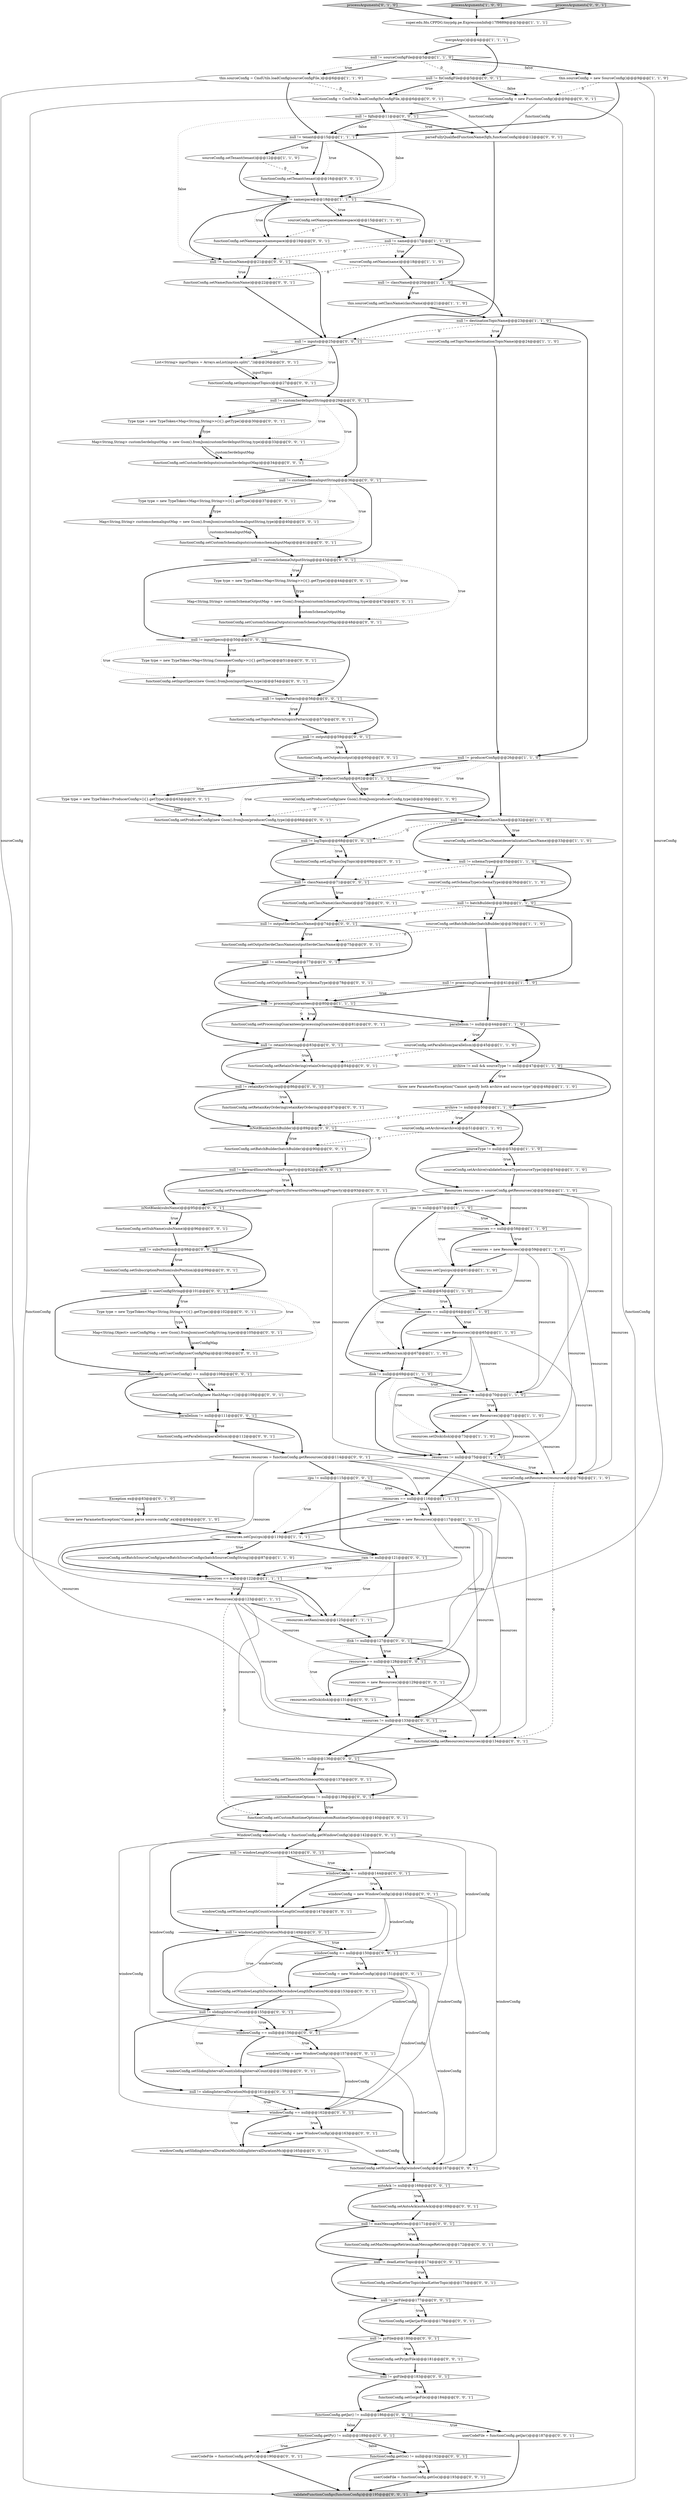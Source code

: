 digraph {
109 [style = filled, label = "null != customSchemaInputString@@@36@@@['0', '0', '1']", fillcolor = white, shape = diamond image = "AAA0AAABBB3BBB"];
151 [style = filled, label = "windowConfig.setWindowLengthDurationMs(windowLengthDurationMs)@@@153@@@['0', '0', '1']", fillcolor = white, shape = ellipse image = "AAA0AAABBB3BBB"];
139 [style = filled, label = "null != windowLengthDurationMs@@@149@@@['0', '0', '1']", fillcolor = white, shape = diamond image = "AAA0AAABBB3BBB"];
22 [style = filled, label = "sourceConfig.setTopicName(destinationTopicName)@@@24@@@['1', '1', '0']", fillcolor = white, shape = ellipse image = "AAA0AAABBB1BBB"];
96 [style = filled, label = "autoAck != null@@@168@@@['0', '0', '1']", fillcolor = white, shape = diamond image = "AAA0AAABBB3BBB"];
148 [style = filled, label = "functionConfig.setInputs(inputTopics)@@@27@@@['0', '0', '1']", fillcolor = white, shape = ellipse image = "AAA0AAABBB3BBB"];
167 [style = filled, label = "timeoutMs != null@@@136@@@['0', '0', '1']", fillcolor = white, shape = diamond image = "AAA0AAABBB3BBB"];
0 [style = filled, label = "sourceConfig.setResources(resources)@@@76@@@['1', '1', '0']", fillcolor = white, shape = ellipse image = "AAA0AAABBB1BBB"];
108 [style = filled, label = "Type type = new TypeToken<Map<String,String>>(){}.getType()@@@44@@@['0', '0', '1']", fillcolor = white, shape = ellipse image = "AAA0AAABBB3BBB"];
114 [style = filled, label = "null != topicsPattern@@@56@@@['0', '0', '1']", fillcolor = white, shape = diamond image = "AAA0AAABBB3BBB"];
3 [style = filled, label = "null != schemaType@@@35@@@['1', '1', '0']", fillcolor = white, shape = diamond image = "AAA0AAABBB1BBB"];
21 [style = filled, label = "resources = new Resources()@@@71@@@['1', '1', '0']", fillcolor = white, shape = ellipse image = "AAA0AAABBB1BBB"];
51 [style = filled, label = "resources.setRam(ram)@@@67@@@['1', '1', '0']", fillcolor = white, shape = ellipse image = "AAA0AAABBB1BBB"];
83 [style = filled, label = "null != customSerdeInputString@@@29@@@['0', '0', '1']", fillcolor = white, shape = diamond image = "AAA0AAABBB3BBB"];
105 [style = filled, label = "ram != null@@@121@@@['0', '0', '1']", fillcolor = white, shape = diamond image = "AAA0AAABBB3BBB"];
11 [style = filled, label = "this.sourceConfig = CmdUtils.loadConfig(sourceConfigFile,)@@@6@@@['1', '1', '0']", fillcolor = white, shape = ellipse image = "AAA0AAABBB1BBB"];
133 [style = filled, label = "functionConfig.setUserConfig(new HashMap<>())@@@109@@@['0', '0', '1']", fillcolor = white, shape = ellipse image = "AAA0AAABBB3BBB"];
28 [style = filled, label = "sourceConfig.setBatchBuilder(batchBuilder)@@@39@@@['1', '1', '0']", fillcolor = white, shape = ellipse image = "AAA0AAABBB1BBB"];
17 [style = filled, label = "null != destinationTopicName@@@23@@@['1', '1', '0']", fillcolor = white, shape = diamond image = "AAA0AAABBB1BBB"];
118 [style = filled, label = "functionConfig.setWindowConfig(windowConfig)@@@167@@@['0', '0', '1']", fillcolor = white, shape = ellipse image = "AAA0AAABBB3BBB"];
156 [style = filled, label = "windowConfig = new WindowConfig()@@@145@@@['0', '0', '1']", fillcolor = white, shape = ellipse image = "AAA0AAABBB3BBB"];
112 [style = filled, label = "WindowConfig windowConfig = functionConfig.getWindowConfig()@@@142@@@['0', '0', '1']", fillcolor = white, shape = ellipse image = "AAA0AAABBB3BBB"];
134 [style = filled, label = "functionConfig.setRetainKeyOrdering(retainKeyOrdering)@@@87@@@['0', '0', '1']", fillcolor = white, shape = ellipse image = "AAA0AAABBB3BBB"];
49 [style = filled, label = "sourceConfig.setNamespace(namespace)@@@15@@@['1', '1', '0']", fillcolor = white, shape = ellipse image = "AAA0AAABBB1BBB"];
24 [style = filled, label = "Resources resources = sourceConfig.getResources()@@@56@@@['1', '1', '0']", fillcolor = white, shape = ellipse image = "AAA0AAABBB1BBB"];
26 [style = filled, label = "null != deserializationClassName@@@32@@@['1', '1', '0']", fillcolor = white, shape = diamond image = "AAA0AAABBB1BBB"];
52 [style = filled, label = "null != sourceConfigFile@@@5@@@['1', '1', '0']", fillcolor = white, shape = diamond image = "AAA0AAABBB1BBB"];
106 [style = filled, label = "customRuntimeOptions != null@@@139@@@['0', '0', '1']", fillcolor = white, shape = diamond image = "AAA0AAABBB3BBB"];
40 [style = filled, label = "sourceConfig.setSchemaType(schemaType)@@@36@@@['1', '1', '0']", fillcolor = white, shape = ellipse image = "AAA0AAABBB1BBB"];
130 [style = filled, label = "null != retainOrdering@@@83@@@['0', '0', '1']", fillcolor = white, shape = diamond image = "AAA0AAABBB3BBB"];
69 [style = filled, label = "functionConfig.setOutputSerdeClassName(outputSerdeClassName)@@@75@@@['0', '0', '1']", fillcolor = white, shape = ellipse image = "AAA0AAABBB3BBB"];
50 [style = filled, label = "sourceConfig.setProducerConfig(new Gson().fromJson(producerConfig,type))@@@30@@@['1', '1', '0']", fillcolor = white, shape = ellipse image = "AAA0AAABBB1BBB"];
142 [style = filled, label = "null != customSchemaOutputString@@@43@@@['0', '0', '1']", fillcolor = white, shape = diamond image = "AAA0AAABBB3BBB"];
131 [style = filled, label = "functionConfig.setPy(pyFile)@@@181@@@['0', '0', '1']", fillcolor = white, shape = ellipse image = "AAA0AAABBB3BBB"];
70 [style = filled, label = "null != inputs@@@25@@@['0', '0', '1']", fillcolor = white, shape = diamond image = "AAA0AAABBB3BBB"];
103 [style = filled, label = "Type type = new TypeToken<Map<String,String>>(){}.getType()@@@30@@@['0', '0', '1']", fillcolor = white, shape = ellipse image = "AAA0AAABBB3BBB"];
23 [style = filled, label = "this.sourceConfig.setClassName(className)@@@21@@@['1', '1', '0']", fillcolor = white, shape = ellipse image = "AAA0AAABBB1BBB"];
58 [style = filled, label = "throw new ParameterException(\"Cannot parse source-config\",ex)@@@84@@@['0', '1', '0']", fillcolor = white, shape = ellipse image = "AAA1AAABBB2BBB"];
74 [style = filled, label = "null != inputSpecs@@@50@@@['0', '0', '1']", fillcolor = white, shape = diamond image = "AAA0AAABBB3BBB"];
29 [style = filled, label = "sourceConfig.setTenant(tenant)@@@12@@@['1', '1', '0']", fillcolor = white, shape = ellipse image = "AAA0AAABBB1BBB"];
65 [style = filled, label = "functionConfig.setSubscriptionPosition(subsPosition)@@@99@@@['0', '0', '1']", fillcolor = white, shape = ellipse image = "AAA0AAABBB3BBB"];
75 [style = filled, label = "windowConfig.setSlidingIntervalDurationMs(slidingIntervalDurationMs)@@@165@@@['0', '0', '1']", fillcolor = white, shape = ellipse image = "AAA0AAABBB3BBB"];
1 [style = filled, label = "this.sourceConfig = new SourceConfig()@@@9@@@['1', '1', '0']", fillcolor = white, shape = ellipse image = "AAA0AAABBB1BBB"];
152 [style = filled, label = "Type type = new TypeToken<Map<String,String>>(){}.getType()@@@37@@@['0', '0', '1']", fillcolor = white, shape = ellipse image = "AAA0AAABBB3BBB"];
132 [style = filled, label = "null != subsPosition@@@98@@@['0', '0', '1']", fillcolor = white, shape = diamond image = "AAA0AAABBB3BBB"];
60 [style = filled, label = "windowConfig == null@@@144@@@['0', '0', '1']", fillcolor = white, shape = diamond image = "AAA0AAABBB3BBB"];
104 [style = filled, label = "Resources resources = functionConfig.getResources()@@@114@@@['0', '0', '1']", fillcolor = white, shape = ellipse image = "AAA0AAABBB3BBB"];
147 [style = filled, label = "null != maxMessageRetries@@@171@@@['0', '0', '1']", fillcolor = white, shape = diamond image = "AAA0AAABBB3BBB"];
48 [style = filled, label = "sourceConfig.setBatchSourceConfig(parseBatchSourceConfigs(batchSourceConfigString))@@@87@@@['1', '1', '0']", fillcolor = white, shape = ellipse image = "AAA0AAABBB1BBB"];
31 [style = filled, label = "super.edu.fdu.CPPDG.tinypdg.pe.ExpressionInfo@17f9889@@@3@@@['1', '1', '1']", fillcolor = white, shape = ellipse image = "AAA0AAABBB1BBB"];
88 [style = filled, label = "disk != null@@@127@@@['0', '0', '1']", fillcolor = white, shape = diamond image = "AAA0AAABBB3BBB"];
36 [style = filled, label = "resources = new Resources()@@@123@@@['1', '1', '1']", fillcolor = white, shape = ellipse image = "AAA0AAABBB1BBB"];
138 [style = filled, label = "functionConfig.getGo() != null@@@192@@@['0', '0', '1']", fillcolor = white, shape = diamond image = "AAA0AAABBB3BBB"];
160 [style = filled, label = "null != slidingIntervalDurationMs@@@161@@@['0', '0', '1']", fillcolor = white, shape = diamond image = "AAA0AAABBB3BBB"];
166 [style = filled, label = "resources != null@@@133@@@['0', '0', '1']", fillcolor = white, shape = diamond image = "AAA0AAABBB3BBB"];
113 [style = filled, label = "functionConfig = CmdUtils.loadConfig(fnConfigFile,)@@@6@@@['0', '0', '1']", fillcolor = white, shape = ellipse image = "AAA0AAABBB3BBB"];
146 [style = filled, label = "functionConfig.setCustomSchemaInputs(customschemaInputMap)@@@41@@@['0', '0', '1']", fillcolor = white, shape = ellipse image = "AAA0AAABBB3BBB"];
125 [style = filled, label = "functionConfig.setBatchBuilder(batchBuilder)@@@90@@@['0', '0', '1']", fillcolor = white, shape = ellipse image = "AAA0AAABBB3BBB"];
168 [style = filled, label = "functionConfig.setProcessingGuarantees(processingGuarantees)@@@81@@@['0', '0', '1']", fillcolor = white, shape = ellipse image = "AAA0AAABBB3BBB"];
102 [style = filled, label = "null != fqfn@@@11@@@['0', '0', '1']", fillcolor = white, shape = diamond image = "AAA0AAABBB3BBB"];
63 [style = filled, label = "functionConfig.setCustomSerdeInputs(customSerdeInputMap)@@@34@@@['0', '0', '1']", fillcolor = white, shape = ellipse image = "AAA0AAABBB3BBB"];
99 [style = filled, label = "functionConfig.setProducerConfig(new Gson().fromJson(producerConfig,type))@@@66@@@['0', '0', '1']", fillcolor = white, shape = ellipse image = "AAA0AAABBB3BBB"];
2 [style = filled, label = "sourceConfig.setParallelism(parallelism)@@@45@@@['1', '1', '0']", fillcolor = white, shape = ellipse image = "AAA0AAABBB1BBB"];
8 [style = filled, label = "resources.setCpu(cpu)@@@119@@@['1', '1', '1']", fillcolor = white, shape = ellipse image = "AAA0AAABBB1BBB"];
123 [style = filled, label = "Map<String,String> customSchemaOutputMap = new Gson().fromJson(customSchemaOutputString,type)@@@47@@@['0', '0', '1']", fillcolor = white, shape = ellipse image = "AAA0AAABBB3BBB"];
94 [style = filled, label = "userCodeFile = functionConfig.getPy()@@@190@@@['0', '0', '1']", fillcolor = white, shape = ellipse image = "AAA0AAABBB3BBB"];
172 [style = filled, label = "userCodeFile = functionConfig.getJar()@@@187@@@['0', '0', '1']", fillcolor = white, shape = ellipse image = "AAA0AAABBB3BBB"];
81 [style = filled, label = "null != outputSerdeClassName@@@74@@@['0', '0', '1']", fillcolor = white, shape = diamond image = "AAA0AAABBB3BBB"];
47 [style = filled, label = "resources.setRam(ram)@@@125@@@['1', '1', '1']", fillcolor = white, shape = ellipse image = "AAA0AAABBB1BBB"];
87 [style = filled, label = "functionConfig.setRetainOrdering(retainOrdering)@@@84@@@['0', '0', '1']", fillcolor = white, shape = ellipse image = "AAA0AAABBB3BBB"];
124 [style = filled, label = "null != schemaType@@@77@@@['0', '0', '1']", fillcolor = white, shape = diamond image = "AAA0AAABBB3BBB"];
10 [style = filled, label = "resources != null@@@75@@@['1', '1', '0']", fillcolor = white, shape = diamond image = "AAA0AAABBB1BBB"];
170 [style = filled, label = "functionConfig.setUserConfig(userConfigMap)@@@106@@@['0', '0', '1']", fillcolor = white, shape = ellipse image = "AAA0AAABBB3BBB"];
68 [style = filled, label = "functionConfig.setTopicsPattern(topicsPattern)@@@57@@@['0', '0', '1']", fillcolor = white, shape = ellipse image = "AAA0AAABBB3BBB"];
122 [style = filled, label = "parallelism != null@@@111@@@['0', '0', '1']", fillcolor = white, shape = diamond image = "AAA0AAABBB3BBB"];
55 [style = filled, label = "null != className@@@20@@@['1', '1', '0']", fillcolor = white, shape = diamond image = "AAA0AAABBB1BBB"];
164 [style = filled, label = "functionConfig.setAutoAck(autoAck)@@@169@@@['0', '0', '1']", fillcolor = white, shape = ellipse image = "AAA0AAABBB3BBB"];
85 [style = filled, label = "functionConfig.setClassName(className)@@@72@@@['0', '0', '1']", fillcolor = white, shape = ellipse image = "AAA0AAABBB3BBB"];
91 [style = filled, label = "windowConfig = new WindowConfig()@@@163@@@['0', '0', '1']", fillcolor = white, shape = ellipse image = "AAA0AAABBB3BBB"];
61 [style = filled, label = "null != pyFile@@@180@@@['0', '0', '1']", fillcolor = white, shape = diamond image = "AAA0AAABBB3BBB"];
161 [style = filled, label = "null != logTopic@@@68@@@['0', '0', '1']", fillcolor = white, shape = diamond image = "AAA0AAABBB3BBB"];
59 [style = filled, label = "processArguments['0', '1', '0']", fillcolor = lightgray, shape = diamond image = "AAA0AAABBB2BBB"];
92 [style = filled, label = "validateFunctionConfigs(functionConfig)@@@195@@@['0', '0', '1']", fillcolor = lightgray, shape = ellipse image = "AAA0AAABBB3BBB"];
62 [style = filled, label = "functionConfig.setInputSpecs(new Gson().fromJson(inputSpecs,type))@@@54@@@['0', '0', '1']", fillcolor = white, shape = ellipse image = "AAA0AAABBB3BBB"];
67 [style = filled, label = "null != userConfigString@@@101@@@['0', '0', '1']", fillcolor = white, shape = diamond image = "AAA0AAABBB3BBB"];
159 [style = filled, label = "resources.setDisk(disk)@@@131@@@['0', '0', '1']", fillcolor = white, shape = ellipse image = "AAA0AAABBB3BBB"];
165 [style = filled, label = "Map<String,String> customSerdeInputMap = new Gson().fromJson(customSerdeInputString,type)@@@33@@@['0', '0', '1']", fillcolor = white, shape = ellipse image = "AAA0AAABBB3BBB"];
101 [style = filled, label = "isNotBlank(batchBuilder)@@@89@@@['0', '0', '1']", fillcolor = white, shape = diamond image = "AAA0AAABBB3BBB"];
7 [style = filled, label = "resources == null@@@116@@@['1', '1', '1']", fillcolor = white, shape = diamond image = "AAA0AAABBB1BBB"];
126 [style = filled, label = "functionConfig.setTenant(tenant)@@@16@@@['0', '0', '1']", fillcolor = white, shape = ellipse image = "AAA0AAABBB3BBB"];
149 [style = filled, label = "windowConfig.setWindowLengthCount(windowLengthCount)@@@147@@@['0', '0', '1']", fillcolor = white, shape = ellipse image = "AAA0AAABBB3BBB"];
15 [style = filled, label = "sourceType != null@@@53@@@['1', '1', '0']", fillcolor = white, shape = diamond image = "AAA0AAABBB1BBB"];
39 [style = filled, label = "resources = new Resources()@@@117@@@['1', '1', '1']", fillcolor = white, shape = ellipse image = "AAA0AAABBB1BBB"];
53 [style = filled, label = "processArguments['1', '0', '0']", fillcolor = lightgray, shape = diamond image = "AAA0AAABBB1BBB"];
121 [style = filled, label = "cpu != null@@@115@@@['0', '0', '1']", fillcolor = white, shape = diamond image = "AAA0AAABBB3BBB"];
73 [style = filled, label = "Type type = new TypeToken<ProducerConfig>(){}.getType()@@@63@@@['0', '0', '1']", fillcolor = white, shape = ellipse image = "AAA0AAABBB3BBB"];
12 [style = filled, label = "mergeArgs()@@@4@@@['1', '1', '1']", fillcolor = white, shape = ellipse image = "AAA0AAABBB1BBB"];
9 [style = filled, label = "null != producerConfig@@@62@@@['1', '1', '1']", fillcolor = white, shape = diamond image = "AAA0AAABBB1BBB"];
111 [style = filled, label = "userCodeFile = functionConfig.getGo()@@@193@@@['0', '0', '1']", fillcolor = white, shape = ellipse image = "AAA0AAABBB3BBB"];
107 [style = filled, label = "functionConfig.setCustomRuntimeOptions(customRuntimeOptions)@@@140@@@['0', '0', '1']", fillcolor = white, shape = ellipse image = "AAA0AAABBB3BBB"];
153 [style = filled, label = "functionConfig.setJar(jarFile)@@@178@@@['0', '0', '1']", fillcolor = white, shape = ellipse image = "AAA0AAABBB3BBB"];
140 [style = filled, label = "null != slidingIntervalCount@@@155@@@['0', '0', '1']", fillcolor = white, shape = diamond image = "AAA0AAABBB3BBB"];
64 [style = filled, label = "windowConfig = new WindowConfig()@@@157@@@['0', '0', '1']", fillcolor = white, shape = ellipse image = "AAA0AAABBB3BBB"];
34 [style = filled, label = "null != processingGuarantees@@@80@@@['1', '1', '1']", fillcolor = white, shape = diamond image = "AAA0AAABBB1BBB"];
157 [style = filled, label = "null != retainKeyOrdering@@@86@@@['0', '0', '1']", fillcolor = white, shape = diamond image = "AAA0AAABBB3BBB"];
171 [style = filled, label = "windowConfig = new WindowConfig()@@@151@@@['0', '0', '1']", fillcolor = white, shape = ellipse image = "AAA0AAABBB3BBB"];
158 [style = filled, label = "Map<String,Object> userConfigMap = new Gson().fromJson(userConfigString,type)@@@105@@@['0', '0', '1']", fillcolor = white, shape = ellipse image = "AAA0AAABBB3BBB"];
16 [style = filled, label = "sourceConfig.setArchive(validateSourceType(sourceType))@@@54@@@['1', '1', '0']", fillcolor = white, shape = ellipse image = "AAA0AAABBB1BBB"];
143 [style = filled, label = "parseFullyQualifiedFunctionName(fqfn,functionConfig)@@@12@@@['0', '0', '1']", fillcolor = white, shape = ellipse image = "AAA0AAABBB3BBB"];
141 [style = filled, label = "null != deadLetterTopic@@@174@@@['0', '0', '1']", fillcolor = white, shape = diamond image = "AAA0AAABBB3BBB"];
90 [style = filled, label = "resources == null@@@128@@@['0', '0', '1']", fillcolor = white, shape = diamond image = "AAA0AAABBB3BBB"];
89 [style = filled, label = "functionConfig.setName(functionName)@@@22@@@['0', '0', '1']", fillcolor = white, shape = ellipse image = "AAA0AAABBB3BBB"];
71 [style = filled, label = "functionConfig.setOutputSchemaType(schemaType)@@@78@@@['0', '0', '1']", fillcolor = white, shape = ellipse image = "AAA0AAABBB3BBB"];
4 [style = filled, label = "sourceConfig.setName(name)@@@18@@@['1', '1', '0']", fillcolor = white, shape = ellipse image = "AAA0AAABBB1BBB"];
155 [style = filled, label = "functionConfig.getUserConfig() == null@@@108@@@['0', '0', '1']", fillcolor = white, shape = diamond image = "AAA0AAABBB3BBB"];
110 [style = filled, label = "null != output@@@59@@@['0', '0', '1']", fillcolor = white, shape = diamond image = "AAA0AAABBB3BBB"];
32 [style = filled, label = "null != name@@@17@@@['1', '1', '0']", fillcolor = white, shape = diamond image = "AAA0AAABBB1BBB"];
14 [style = filled, label = "null != tenant@@@15@@@['1', '1', '1']", fillcolor = white, shape = diamond image = "AAA0AAABBB1BBB"];
80 [style = filled, label = "Type type = new TypeToken<Map<String,String>>(){}.getType()@@@102@@@['0', '0', '1']", fillcolor = white, shape = ellipse image = "AAA0AAABBB3BBB"];
82 [style = filled, label = "functionConfig.getJar() != null@@@186@@@['0', '0', '1']", fillcolor = white, shape = diamond image = "AAA0AAABBB3BBB"];
38 [style = filled, label = "resources == null@@@64@@@['1', '1', '0']", fillcolor = white, shape = diamond image = "AAA0AAABBB1BBB"];
150 [style = filled, label = "functionConfig.setMaxMessageRetries(maxMessageRetries)@@@172@@@['0', '0', '1']", fillcolor = white, shape = ellipse image = "AAA0AAABBB3BBB"];
116 [style = filled, label = "null != windowLengthCount@@@143@@@['0', '0', '1']", fillcolor = white, shape = diamond image = "AAA0AAABBB3BBB"];
56 [style = filled, label = "sourceConfig.setArchive(archive)@@@51@@@['1', '1', '0']", fillcolor = white, shape = ellipse image = "AAA0AAABBB1BBB"];
95 [style = filled, label = "functionConfig.setParallelism(parallelism)@@@112@@@['0', '0', '1']", fillcolor = white, shape = ellipse image = "AAA0AAABBB3BBB"];
120 [style = filled, label = "List<String> inputTopics = Arrays.asList(inputs.split(\",\"))@@@26@@@['0', '0', '1']", fillcolor = white, shape = ellipse image = "AAA0AAABBB3BBB"];
162 [style = filled, label = "null != jarFile@@@177@@@['0', '0', '1']", fillcolor = white, shape = diamond image = "AAA0AAABBB3BBB"];
6 [style = filled, label = "disk != null@@@69@@@['1', '1', '0']", fillcolor = white, shape = diamond image = "AAA0AAABBB1BBB"];
98 [style = filled, label = "functionConfig.setOutput(output)@@@60@@@['0', '0', '1']", fillcolor = white, shape = ellipse image = "AAA0AAABBB3BBB"];
128 [style = filled, label = "functionConfig.setNamespace(namespace)@@@19@@@['0', '0', '1']", fillcolor = white, shape = ellipse image = "AAA0AAABBB3BBB"];
13 [style = filled, label = "resources = new Resources()@@@65@@@['1', '1', '0']", fillcolor = white, shape = ellipse image = "AAA0AAABBB1BBB"];
100 [style = filled, label = "windowConfig == null@@@150@@@['0', '0', '1']", fillcolor = white, shape = diamond image = "AAA0AAABBB3BBB"];
163 [style = filled, label = "functionConfig.setResources(resources)@@@134@@@['0', '0', '1']", fillcolor = white, shape = ellipse image = "AAA0AAABBB3BBB"];
129 [style = filled, label = "functionConfig.setLogTopic(logTopic)@@@69@@@['0', '0', '1']", fillcolor = white, shape = ellipse image = "AAA0AAABBB3BBB"];
119 [style = filled, label = "isNotBlank(subsName)@@@95@@@['0', '0', '1']", fillcolor = white, shape = diamond image = "AAA0AAABBB3BBB"];
45 [style = filled, label = "parallelism != null@@@44@@@['1', '1', '0']", fillcolor = white, shape = diamond image = "AAA0AAABBB1BBB"];
25 [style = filled, label = "null != batchBuilder@@@38@@@['1', '1', '0']", fillcolor = white, shape = diamond image = "AAA0AAABBB1BBB"];
78 [style = filled, label = "functionConfig.setForwardSourceMessageProperty(forwardSourceMessageProperty)@@@93@@@['0', '0', '1']", fillcolor = white, shape = ellipse image = "AAA0AAABBB3BBB"];
154 [style = filled, label = "null != className@@@71@@@['0', '0', '1']", fillcolor = white, shape = diamond image = "AAA0AAABBB3BBB"];
93 [style = filled, label = "resources = new Resources()@@@129@@@['0', '0', '1']", fillcolor = white, shape = ellipse image = "AAA0AAABBB3BBB"];
43 [style = filled, label = "cpu != null@@@57@@@['1', '1', '0']", fillcolor = white, shape = diamond image = "AAA0AAABBB1BBB"];
42 [style = filled, label = "null != producerConfig@@@26@@@['1', '1', '0']", fillcolor = white, shape = diamond image = "AAA0AAABBB1BBB"];
33 [style = filled, label = "sourceConfig.setSerdeClassName(deserializationClassName)@@@33@@@['1', '1', '0']", fillcolor = white, shape = ellipse image = "AAA0AAABBB1BBB"];
18 [style = filled, label = "resources = new Resources()@@@59@@@['1', '1', '0']", fillcolor = white, shape = ellipse image = "AAA0AAABBB1BBB"];
27 [style = filled, label = "null != namespace@@@18@@@['1', '1', '1']", fillcolor = white, shape = diamond image = "AAA0AAABBB1BBB"];
117 [style = filled, label = "functionConfig.setTimeoutMs(timeoutMs)@@@137@@@['0', '0', '1']", fillcolor = white, shape = ellipse image = "AAA0AAABBB3BBB"];
20 [style = filled, label = "resources == null@@@122@@@['1', '1', '1']", fillcolor = white, shape = diamond image = "AAA0AAABBB1BBB"];
136 [style = filled, label = "null != goFile@@@183@@@['0', '0', '1']", fillcolor = white, shape = diamond image = "AAA0AAABBB3BBB"];
169 [style = filled, label = "windowConfig.setSlidingIntervalCount(slidingIntervalCount)@@@159@@@['0', '0', '1']", fillcolor = white, shape = ellipse image = "AAA0AAABBB3BBB"];
79 [style = filled, label = "null != fnConfigFile@@@5@@@['0', '0', '1']", fillcolor = white, shape = diamond image = "AAA0AAABBB3BBB"];
54 [style = filled, label = "archive != null && sourceType != null@@@47@@@['1', '1', '0']", fillcolor = white, shape = diamond image = "AAA0AAABBB1BBB"];
144 [style = filled, label = "functionConfig.setCustomSchemaOutputs(customSchemaOutputMap)@@@48@@@['0', '0', '1']", fillcolor = white, shape = ellipse image = "AAA0AAABBB3BBB"];
135 [style = filled, label = "Map<String,String> customschemaInputMap = new Gson().fromJson(customSchemaInputString,type)@@@40@@@['0', '0', '1']", fillcolor = white, shape = ellipse image = "AAA0AAABBB3BBB"];
66 [style = filled, label = "functionConfig.setDeadLetterTopic(deadLetterTopic)@@@175@@@['0', '0', '1']", fillcolor = white, shape = ellipse image = "AAA0AAABBB3BBB"];
57 [style = filled, label = "Exception ex@@@83@@@['0', '1', '0']", fillcolor = white, shape = diamond image = "AAA1AAABBB2BBB"];
77 [style = filled, label = "processArguments['0', '0', '1']", fillcolor = lightgray, shape = diamond image = "AAA0AAABBB3BBB"];
19 [style = filled, label = "null != processingGuarantees@@@41@@@['1', '1', '0']", fillcolor = white, shape = diamond image = "AAA0AAABBB1BBB"];
86 [style = filled, label = "windowConfig == null@@@156@@@['0', '0', '1']", fillcolor = white, shape = diamond image = "AAA0AAABBB3BBB"];
84 [style = filled, label = "functionConfig.setGo(goFile)@@@184@@@['0', '0', '1']", fillcolor = white, shape = ellipse image = "AAA0AAABBB3BBB"];
115 [style = filled, label = "null != forwardSourceMessageProperty@@@92@@@['0', '0', '1']", fillcolor = white, shape = diamond image = "AAA0AAABBB3BBB"];
137 [style = filled, label = "functionConfig.setSubName(subsName)@@@96@@@['0', '0', '1']", fillcolor = white, shape = ellipse image = "AAA0AAABBB3BBB"];
72 [style = filled, label = "functionConfig.getPy() != null@@@189@@@['0', '0', '1']", fillcolor = white, shape = diamond image = "AAA0AAABBB3BBB"];
35 [style = filled, label = "archive != null@@@50@@@['1', '1', '0']", fillcolor = white, shape = diamond image = "AAA0AAABBB1BBB"];
97 [style = filled, label = "functionConfig = new FunctionConfig()@@@9@@@['0', '0', '1']", fillcolor = white, shape = ellipse image = "AAA0AAABBB3BBB"];
41 [style = filled, label = "resources.setDisk(disk)@@@73@@@['1', '1', '0']", fillcolor = white, shape = ellipse image = "AAA0AAABBB1BBB"];
5 [style = filled, label = "resources.setCpu(cpu)@@@61@@@['1', '1', '0']", fillcolor = white, shape = ellipse image = "AAA0AAABBB1BBB"];
127 [style = filled, label = "windowConfig == null@@@162@@@['0', '0', '1']", fillcolor = white, shape = diamond image = "AAA0AAABBB3BBB"];
44 [style = filled, label = "throw new ParameterException(\"Cannot specify both archive and source-type\")@@@48@@@['1', '1', '0']", fillcolor = white, shape = ellipse image = "AAA0AAABBB1BBB"];
76 [style = filled, label = "null != functionName@@@21@@@['0', '0', '1']", fillcolor = white, shape = diamond image = "AAA0AAABBB3BBB"];
46 [style = filled, label = "resources == null@@@58@@@['1', '1', '0']", fillcolor = white, shape = diamond image = "AAA0AAABBB1BBB"];
145 [style = filled, label = "Type type = new TypeToken<Map<String,ConsumerConfig>>(){}.getType()@@@51@@@['0', '0', '1']", fillcolor = white, shape = ellipse image = "AAA0AAABBB3BBB"];
30 [style = filled, label = "resources == null@@@70@@@['1', '1', '0']", fillcolor = white, shape = diamond image = "AAA0AAABBB1BBB"];
37 [style = filled, label = "ram != null@@@63@@@['1', '1', '0']", fillcolor = white, shape = diamond image = "AAA0AAABBB1BBB"];
81->124 [style = bold, label=""];
43->46 [style = dotted, label="true"];
124->34 [style = bold, label=""];
99->161 [style = bold, label=""];
30->21 [style = dotted, label="true"];
20->47 [style = bold, label=""];
9->50 [style = solid, label="type"];
29->126 [style = dashed, label="0"];
144->74 [style = bold, label=""];
138->92 [style = bold, label=""];
102->14 [style = dotted, label="false"];
147->150 [style = dotted, label="true"];
57->58 [style = dotted, label="true"];
15->16 [style = bold, label=""];
142->74 [style = bold, label=""];
76->89 [style = bold, label=""];
96->164 [style = dotted, label="true"];
8->48 [style = dotted, label="true"];
105->88 [style = bold, label=""];
60->156 [style = dotted, label="true"];
141->66 [style = dotted, label="true"];
111->92 [style = bold, label=""];
6->41 [style = dotted, label="true"];
138->111 [style = bold, label=""];
46->5 [style = bold, label=""];
34->168 [style = dashed, label="0"];
97->92 [style = solid, label="functionConfig"];
62->114 [style = bold, label=""];
132->65 [style = bold, label=""];
61->131 [style = bold, label=""];
13->51 [style = bold, label=""];
140->169 [style = dotted, label="true"];
39->20 [style = solid, label="resources"];
49->128 [style = dashed, label="0"];
24->46 [style = solid, label="resources"];
79->97 [style = dotted, label="false"];
134->101 [style = bold, label=""];
156->86 [style = solid, label="windowConfig"];
152->135 [style = solid, label="type"];
34->168 [style = dotted, label="true"];
0->7 [style = bold, label=""];
123->144 [style = bold, label=""];
70->83 [style = bold, label=""];
28->19 [style = bold, label=""];
50->99 [style = dashed, label="0"];
150->141 [style = bold, label=""];
5->37 [style = bold, label=""];
50->26 [style = bold, label=""];
67->80 [style = bold, label=""];
119->137 [style = bold, label=""];
74->145 [style = bold, label=""];
79->113 [style = dotted, label="true"];
136->82 [style = bold, label=""];
35->15 [style = bold, label=""];
61->131 [style = dotted, label="true"];
67->155 [style = bold, label=""];
88->159 [style = dotted, label="true"];
83->103 [style = bold, label=""];
78->119 [style = bold, label=""];
105->20 [style = dotted, label="true"];
60->156 [style = bold, label=""];
130->87 [style = dotted, label="true"];
15->24 [style = bold, label=""];
171->127 [style = solid, label="windowConfig"];
27->49 [style = bold, label=""];
19->34 [style = bold, label=""];
11->14 [style = bold, label=""];
38->13 [style = bold, label=""];
136->84 [style = dotted, label="true"];
45->54 [style = bold, label=""];
103->165 [style = solid, label="type"];
86->64 [style = dotted, label="true"];
88->166 [style = bold, label=""];
113->102 [style = bold, label=""];
120->148 [style = bold, label=""];
113->92 [style = solid, label="functionConfig"];
41->10 [style = bold, label=""];
170->155 [style = bold, label=""];
166->163 [style = bold, label=""];
25->81 [style = dashed, label="0"];
115->119 [style = bold, label=""];
110->9 [style = bold, label=""];
107->112 [style = bold, label=""];
58->8 [style = bold, label=""];
112->60 [style = solid, label="windowConfig"];
162->153 [style = dotted, label="true"];
6->30 [style = bold, label=""];
21->41 [style = bold, label=""];
67->170 [style = dotted, label="true"];
52->11 [style = bold, label=""];
89->70 [style = bold, label=""];
21->0 [style = solid, label="resources"];
140->160 [style = bold, label=""];
79->113 [style = bold, label=""];
104->90 [style = solid, label="resources"];
126->27 [style = bold, label=""];
114->68 [style = bold, label=""];
76->70 [style = bold, label=""];
44->35 [style = bold, label=""];
93->163 [style = solid, label="resources"];
139->140 [style = bold, label=""];
33->3 [style = bold, label=""];
17->42 [style = bold, label=""];
127->91 [style = bold, label=""];
52->1 [style = dotted, label="false"];
68->110 [style = bold, label=""];
14->126 [style = dotted, label="true"];
156->118 [style = solid, label="windowConfig"];
34->168 [style = bold, label=""];
67->158 [style = dotted, label="true"];
46->18 [style = dotted, label="true"];
90->159 [style = bold, label=""];
24->30 [style = solid, label="resources"];
143->70 [style = bold, label=""];
30->21 [style = bold, label=""];
145->62 [style = solid, label="type"];
49->32 [style = bold, label=""];
106->107 [style = bold, label=""];
157->134 [style = bold, label=""];
73->99 [style = bold, label=""];
43->46 [style = bold, label=""];
154->85 [style = dotted, label="true"];
39->163 [style = solid, label="resources"];
9->73 [style = bold, label=""];
21->10 [style = solid, label="resources"];
18->38 [style = solid, label="resources"];
97->102 [style = bold, label=""];
51->6 [style = bold, label=""];
113->143 [style = solid, label="functionConfig"];
72->138 [style = bold, label=""];
156->100 [style = solid, label="windowConfig"];
14->29 [style = bold, label=""];
45->2 [style = dotted, label="true"];
13->30 [style = solid, label="resources"];
120->148 [style = solid, label="inputTopics"];
32->55 [style = bold, label=""];
36->47 [style = bold, label=""];
3->25 [style = bold, label=""];
122->104 [style = bold, label=""];
102->76 [style = dotted, label="false"];
82->72 [style = dotted, label="false"];
28->69 [style = dashed, label="0"];
98->9 [style = bold, label=""];
40->25 [style = bold, label=""];
8->20 [style = bold, label=""];
132->65 [style = dotted, label="true"];
86->169 [style = bold, label=""];
131->136 [style = bold, label=""];
2->87 [style = dashed, label="0"];
109->142 [style = bold, label=""];
4->89 [style = dashed, label="0"];
56->125 [style = dashed, label="0"];
122->95 [style = dotted, label="true"];
39->166 [style = solid, label="resources"];
132->67 [style = bold, label=""];
141->66 [style = bold, label=""];
162->61 [style = bold, label=""];
1->14 [style = bold, label=""];
1->47 [style = solid, label="sourceConfig"];
96->164 [style = bold, label=""];
124->71 [style = bold, label=""];
166->167 [style = bold, label=""];
24->10 [style = solid, label="resources"];
82->172 [style = dotted, label="true"];
116->139 [style = bold, label=""];
83->165 [style = dotted, label="true"];
26->3 [style = bold, label=""];
32->4 [style = bold, label=""];
114->68 [style = dotted, label="true"];
161->154 [style = bold, label=""];
55->23 [style = dotted, label="true"];
29->27 [style = bold, label=""];
7->8 [style = bold, label=""];
172->92 [style = bold, label=""];
103->165 [style = bold, label=""];
116->149 [style = dotted, label="true"];
61->136 [style = bold, label=""];
20->36 [style = dotted, label="true"];
26->33 [style = bold, label=""];
127->91 [style = dotted, label="true"];
83->103 [style = dotted, label="true"];
14->126 [style = bold, label=""];
109->152 [style = bold, label=""];
158->170 [style = bold, label=""];
3->154 [style = dashed, label="0"];
102->27 [style = dotted, label="false"];
54->44 [style = dotted, label="true"];
27->49 [style = dotted, label="true"];
139->100 [style = bold, label=""];
26->33 [style = dotted, label="true"];
101->125 [style = dotted, label="true"];
75->118 [style = bold, label=""];
12->79 [style = bold, label=""];
142->108 [style = dotted, label="true"];
18->0 [style = solid, label="resources"];
64->118 [style = solid, label="windowConfig"];
87->157 [style = bold, label=""];
155->122 [style = bold, label=""];
10->0 [style = bold, label=""];
80->158 [style = bold, label=""];
88->90 [style = bold, label=""];
13->0 [style = solid, label="resources"];
97->143 [style = solid, label="functionConfig"];
14->27 [style = bold, label=""];
16->24 [style = bold, label=""];
35->56 [style = bold, label=""];
39->90 [style = solid, label="resources"];
135->146 [style = bold, label=""];
48->20 [style = bold, label=""];
6->10 [style = bold, label=""];
86->64 [style = bold, label=""];
45->2 [style = bold, label=""];
149->139 [style = bold, label=""];
59->31 [style = bold, label=""];
18->10 [style = solid, label="resources"];
160->127 [style = bold, label=""];
112->100 [style = solid, label="windowConfig"];
40->85 [style = dashed, label="0"];
114->110 [style = bold, label=""];
147->141 [style = bold, label=""];
4->55 [style = bold, label=""];
83->63 [style = dotted, label="true"];
109->146 [style = dotted, label="true"];
19->34 [style = dotted, label="true"];
22->42 [style = bold, label=""];
32->76 [style = dashed, label="0"];
82->172 [style = bold, label=""];
8->48 [style = bold, label=""];
25->19 [style = bold, label=""];
64->127 [style = solid, label="windowConfig"];
70->120 [style = dotted, label="true"];
27->32 [style = bold, label=""];
93->159 [style = bold, label=""];
73->99 [style = solid, label="type"];
125->115 [style = bold, label=""];
36->166 [style = solid, label="resources"];
108->123 [style = bold, label=""];
53->31 [style = bold, label=""];
0->163 [style = dashed, label="0"];
163->167 [style = bold, label=""];
35->56 [style = dotted, label="true"];
171->151 [style = bold, label=""];
42->9 [style = dotted, label="true"];
17->22 [style = bold, label=""];
110->98 [style = bold, label=""];
102->143 [style = dotted, label="true"];
105->47 [style = dotted, label="true"];
8->105 [style = bold, label=""];
69->124 [style = bold, label=""];
3->40 [style = bold, label=""];
24->38 [style = solid, label="resources"];
140->86 [style = bold, label=""];
74->62 [style = dotted, label="true"];
152->135 [style = bold, label=""];
52->11 [style = dotted, label="true"];
96->147 [style = bold, label=""];
108->123 [style = solid, label="type"];
11->113 [style = dashed, label="0"];
27->76 [style = bold, label=""];
146->142 [style = bold, label=""];
10->0 [style = dotted, label="true"];
128->76 [style = bold, label=""];
25->28 [style = dotted, label="true"];
83->109 [style = bold, label=""];
171->86 [style = solid, label="windowConfig"];
109->152 [style = dotted, label="true"];
135->146 [style = solid, label="customschemaInputMap"];
119->132 [style = bold, label=""];
90->93 [style = dotted, label="true"];
37->38 [style = bold, label=""];
154->81 [style = bold, label=""];
164->147 [style = bold, label=""];
160->127 [style = dotted, label="true"];
142->108 [style = bold, label=""];
102->143 [style = bold, label=""];
121->7 [style = dotted, label="true"];
167->117 [style = dotted, label="true"];
168->130 [style = bold, label=""];
138->111 [style = dotted, label="true"];
94->92 [style = bold, label=""];
116->60 [style = dotted, label="true"];
17->70 [style = dashed, label="0"];
17->22 [style = dotted, label="true"];
20->36 [style = bold, label=""];
42->26 [style = bold, label=""];
147->150 [style = bold, label=""];
155->133 [style = dotted, label="true"];
71->34 [style = bold, label=""];
102->14 [style = bold, label=""];
166->163 [style = dotted, label="true"];
2->54 [style = bold, label=""];
122->95 [style = bold, label=""];
52->1 [style = bold, label=""];
72->138 [style = dotted, label="false"];
19->45 [style = bold, label=""];
34->45 [style = bold, label=""];
100->171 [style = dotted, label="true"];
9->99 [style = dotted, label="true"];
31->12 [style = bold, label=""];
37->38 [style = dotted, label="true"];
27->128 [style = bold, label=""];
160->118 [style = bold, label=""];
23->17 [style = bold, label=""];
95->104 [style = bold, label=""];
112->127 [style = solid, label="windowConfig"];
158->170 [style = solid, label="userConfigMap"];
171->118 [style = solid, label="windowConfig"];
109->135 [style = dotted, label="true"];
110->98 [style = dotted, label="true"];
142->144 [style = dotted, label="true"];
80->158 [style = solid, label="type"];
72->94 [style = bold, label=""];
117->106 [style = bold, label=""];
35->101 [style = dashed, label="0"];
160->75 [style = dotted, label="true"];
139->100 [style = dotted, label="true"];
26->161 [style = dashed, label="0"];
116->60 [style = bold, label=""];
54->35 [style = bold, label=""];
104->121 [style = bold, label=""];
9->73 [style = dotted, label="true"];
155->133 [style = bold, label=""];
54->44 [style = bold, label=""];
60->149 [style = bold, label=""];
3->40 [style = dotted, label="true"];
74->145 [style = dotted, label="true"];
127->75 [style = bold, label=""];
37->6 [style = bold, label=""];
42->9 [style = bold, label=""];
24->43 [style = bold, label=""];
112->116 [style = bold, label=""];
104->7 [style = solid, label="resources"];
121->105 [style = bold, label=""];
157->134 [style = dotted, label="true"];
12->52 [style = bold, label=""];
136->84 [style = bold, label=""];
100->171 [style = bold, label=""];
104->20 [style = solid, label="resources"];
159->166 [style = bold, label=""];
56->15 [style = bold, label=""];
81->69 [style = dotted, label="true"];
104->166 [style = solid, label="resources"];
157->101 [style = bold, label=""];
101->115 [style = bold, label=""];
137->132 [style = bold, label=""];
30->41 [style = bold, label=""];
36->90 [style = solid, label="resources"];
84->82 [style = bold, label=""];
47->88 [style = bold, label=""];
65->67 [style = bold, label=""];
115->78 [style = bold, label=""];
25->28 [style = bold, label=""];
142->123 [style = dotted, label="true"];
167->106 [style = bold, label=""];
151->140 [style = bold, label=""];
34->130 [style = bold, label=""];
129->154 [style = bold, label=""];
165->63 [style = solid, label="customSerdeInputMap"];
77->31 [style = bold, label=""];
43->5 [style = dotted, label="true"];
13->10 [style = solid, label="resources"];
167->117 [style = bold, label=""];
88->90 [style = dotted, label="true"];
148->83 [style = bold, label=""];
141->162 [style = bold, label=""];
64->169 [style = bold, label=""];
66->162 [style = bold, label=""];
90->93 [style = bold, label=""];
36->163 [style = solid, label="resources"];
18->30 [style = solid, label="resources"];
55->23 [style = bold, label=""];
112->86 [style = solid, label="windowConfig"];
156->149 [style = bold, label=""];
10->7 [style = bold, label=""];
32->4 [style = dotted, label="true"];
7->39 [style = bold, label=""];
63->109 [style = bold, label=""];
9->50 [style = bold, label=""];
165->63 [style = bold, label=""];
81->69 [style = bold, label=""];
38->51 [style = bold, label=""];
70->148 [style = dotted, label="true"];
27->128 [style = dotted, label="true"];
169->160 [style = bold, label=""];
91->75 [style = bold, label=""];
6->30 [style = dotted, label="true"];
119->137 [style = dotted, label="true"];
130->87 [style = bold, label=""];
154->85 [style = bold, label=""];
11->47 [style = solid, label="sourceConfig"];
76->89 [style = dotted, label="true"];
72->94 [style = dotted, label="true"];
91->118 [style = solid, label="windowConfig"];
79->97 [style = bold, label=""];
161->129 [style = bold, label=""];
85->81 [style = bold, label=""];
156->127 [style = solid, label="windowConfig"];
39->8 [style = bold, label=""];
9->161 [style = bold, label=""];
37->51 [style = dotted, label="true"];
36->107 [style = dashed, label="0"];
124->71 [style = dotted, label="true"];
46->18 [style = bold, label=""];
15->16 [style = dotted, label="true"];
7->39 [style = dotted, label="true"];
67->80 [style = dotted, label="true"];
118->96 [style = bold, label=""];
1->97 [style = dashed, label="0"];
55->17 [style = bold, label=""];
57->58 [style = bold, label=""];
121->7 [style = bold, label=""];
105->20 [style = bold, label=""];
104->163 [style = solid, label="resources"];
139->151 [style = dotted, label="true"];
121->8 [style = dotted, label="true"];
133->122 [style = bold, label=""];
100->151 [style = bold, label=""];
52->79 [style = dashed, label="0"];
153->61 [style = bold, label=""];
115->78 [style = dotted, label="true"];
18->5 [style = bold, label=""];
161->129 [style = dotted, label="true"];
162->153 [style = bold, label=""];
106->107 [style = dotted, label="true"];
43->37 [style = bold, label=""];
82->72 [style = bold, label=""];
93->166 [style = solid, label="resources"];
70->120 [style = bold, label=""];
140->86 [style = dotted, label="true"];
38->13 [style = dotted, label="true"];
112->118 [style = solid, label="windowConfig"];
101->125 [style = bold, label=""];
145->62 [style = bold, label=""];
74->114 [style = bold, label=""];
14->29 [style = dotted, label="true"];
106->112 [style = bold, label=""];
130->157 [style = bold, label=""];
24->0 [style = solid, label="resources"];
123->144 [style = solid, label="customSchemaOutputMap"];
42->50 [style = dotted, label="true"];
}
